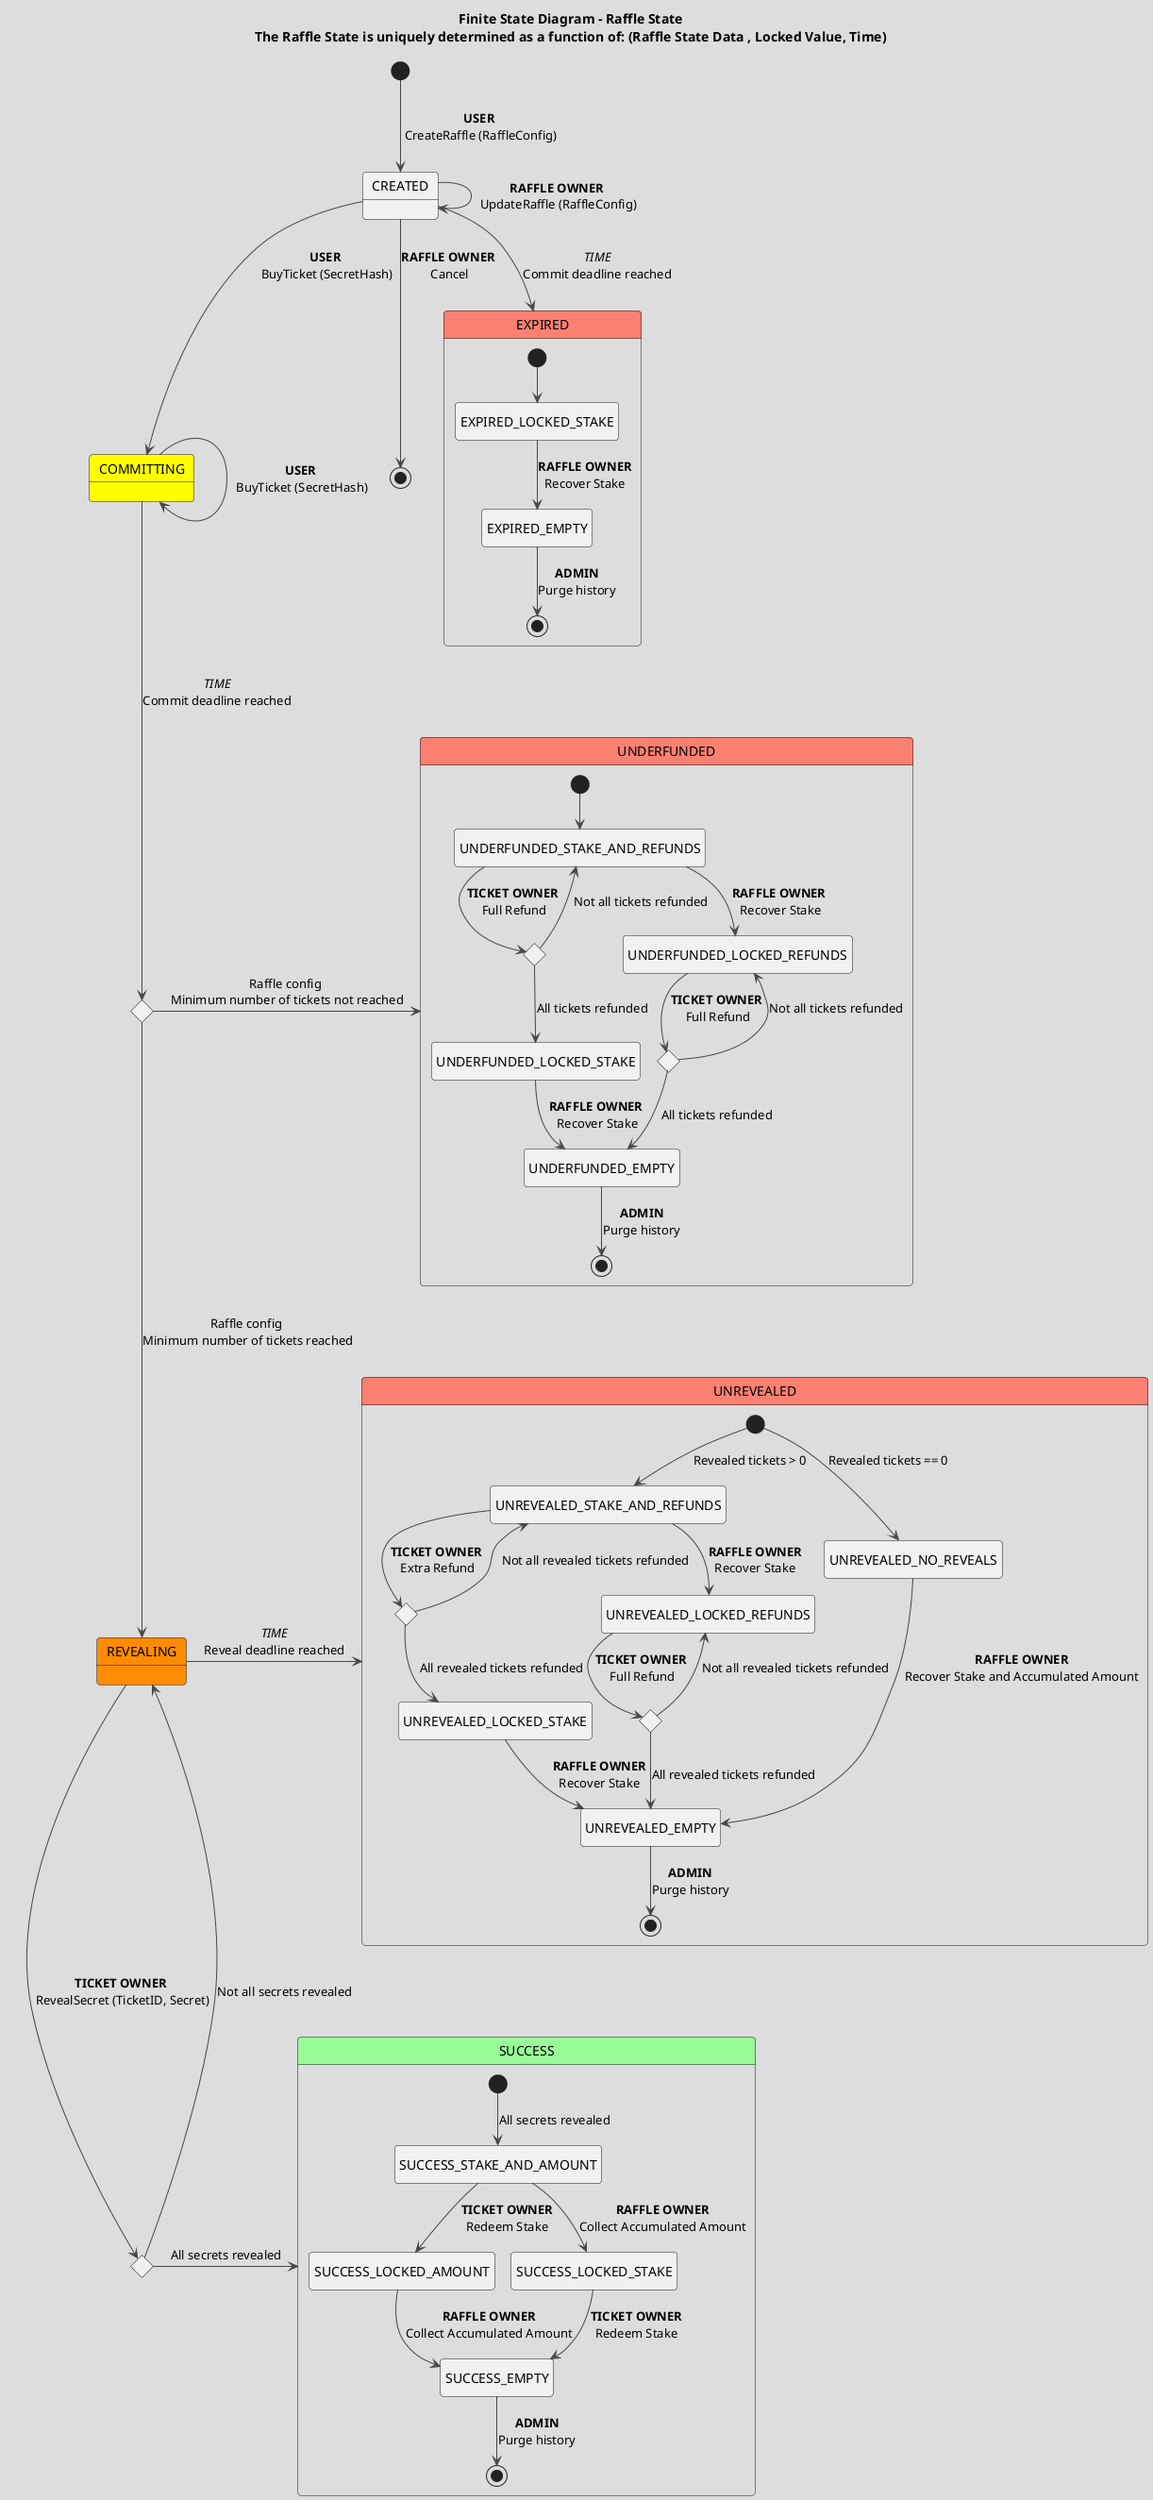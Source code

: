 @startuml StateDiagram-RaffleToken



 
title Finite State Diagram - Raffle State\nThe **Raffle State** is uniquely determined as a function of: (Raffle State Data , Locked Value, Time)



!theme toy
hide empty description



' json "Raffle Global Parameters" as RaffleGlobalParams   {
'     "minRevealingWindow ":"Integer",
'     "maxNoOfTickets ":"Integer"
' }


' json "Raffle State Datum" as RaffleDatum {
'     "raffleConfig" : {
'         "commitDDL":"POSIXTime",
'         "revealDDL":"POSIXTime",
'         "ticketPrice": "Natural",
'         "minTickets": "Natural" ,
'         "prizeValue" : "Value"
'     }
'     ,
'     "raffleId" : "BuiltinByteString",
'     "ticketsSold" : "Natural",
'     "ticketsRevealed" : "Natural",
'     "ticketsRefunded" : "Natural",
'     "accumulatedSecret" : "BuiltinByteString"
' }


state "CREATED" as NEW {
}

state "COMMITTING" as COMMITTING #yellow {
}

state REVEALING #darkorange {
}

[*] --> NEW : <b>USER</b>\n CreateRaffle (RaffleConfig)
NEW --> NEW : <b>RAFFLE OWNER</b>\n UpdateRaffle (RaffleConfig)
NEW --> [*] : <b>RAFFLE OWNER</b>\n Cancel 


NEW --> COMMITTING: <b>USER</b>\n BuyTicket (SecretHash)


COMMITTING --> COMMITTING: <b>USER</b>\n BuyTicket (SecretHash)
state if_state <<choice>>
COMMITTING --> if_state: <i>TIME</i>\nCommit deadline reached
if_state -> UNDERFUNDED : Raffle config \nMinimum number of tickets not reached
if_state --> REVEALING : Raffle config \nMinimum number of tickets reached
state allrevealed <<choice>>
REVEALING --> allrevealed: <b>TICKET OWNER</b>\n RevealSecret (TicketID, Secret)
allrevealed --> REVEALING : Not all secrets revealed
allrevealed -> SUCCESS : All secrets revealed
state SUCCESS #palegreen  {
    [*] --> SUCCESS_STAKE_AND_AMOUNT: All secrets revealed
    SUCCESS_STAKE_AND_AMOUNT --> SUCCESS_LOCKED_AMOUNT: <b>TICKET OWNER</b>\nRedeem Stake
    SUCCESS_STAKE_AND_AMOUNT --> SUCCESS_LOCKED_STAKE: <b>RAFFLE OWNER</b>\nCollect Accumulated Amount
    SUCCESS_LOCKED_STAKE --> SUCCESS_EMPTY: <b>TICKET OWNER</b>\nRedeem Stake
    SUCCESS_LOCKED_AMOUNT --> SUCCESS_EMPTY: <b>RAFFLE OWNER</b>\nCollect Accumulated Amount
    SUCCESS_EMPTY --> [*]: <b>ADMIN</b>\nPurge history
}

NEW --> EXPIRED : <i>TIME</i>\nCommit deadline reached

state EXPIRED #salmon {
    [*] --> EXPIRED_LOCKED_STAKE
    EXPIRED_LOCKED_STAKE --> EXPIRED_EMPTY : <b>RAFFLE OWNER</b>\nRecover Stake
    EXPIRED_EMPTY --> [*]: <b>ADMIN</b>\nPurge history
}

state UNDERFUNDED #salmon  {
    [*] --> UNDERFUNDED_STAKE_AND_REFUNDS
    state all_refunds <<choice>>
    UNDERFUNDED_STAKE_AND_REFUNDS --> all_refunds:<b>TICKET OWNER</b>\n Full Refund
    all_refunds --> UNDERFUNDED_STAKE_AND_REFUNDS : Not all tickets refunded
    all_refunds --> UNDERFUNDED_LOCKED_STAKE: All tickets refunded
    UNDERFUNDED_STAKE_AND_REFUNDS --> UNDERFUNDED_LOCKED_REFUNDS:<b>RAFFLE OWNER</b>\n Recover Stake
    state all_refunds2 <<choice>>

    UNDERFUNDED_LOCKED_REFUNDS --> all_refunds2: <b>TICKET OWNER</b>\n Full Refund
    all_refunds2 --> UNDERFUNDED_LOCKED_REFUNDS : Not all tickets refunded
    all_refunds2 --> UNDERFUNDED_EMPTY : All tickets refunded
    UNDERFUNDED_LOCKED_STAKE --> UNDERFUNDED_EMPTY: <b>RAFFLE OWNER</b>\n Recover Stake
    UNDERFUNDED_EMPTY --> [*]: <b>ADMIN</b>\nPurge history
}    



REVEALING -> UNREVEALED : <i>TIME</i>\nReveal deadline reached 

state UNREVEALED  #salmon {
    [*] --> UNREVEALED_STAKE_AND_REFUNDS: Revealed tickets > 0
    [*] --> UNREVEALED_NO_REVEALS: Revealed tickets == 0
    state all_extra_refunds <<choice>>
    UNREVEALED_STAKE_AND_REFUNDS --> all_extra_refunds: <b>TICKET OWNER</b>\n Extra Refund
    all_extra_refunds --> UNREVEALED_STAKE_AND_REFUNDS : Not all revealed tickets refunded
    all_extra_refunds --> UNREVEALED_LOCKED_STAKE: All revealed tickets refunded
    UNREVEALED_STAKE_AND_REFUNDS --> UNREVEALED_LOCKED_REFUNDS: <b>RAFFLE OWNER</b>\nRecover Stake
    state all_extra_refunds2 <<choice>>
    UNREVEALED_LOCKED_REFUNDS --> all_extra_refunds2: <b>TICKET OWNER</b>\n Full Refund
    all_extra_refunds2 --> UNREVEALED_LOCKED_REFUNDS : Not all revealed tickets refunded
    all_extra_refunds2 --> UNREVEALED_EMPTY : All revealed tickets refunded
    UNREVEALED_LOCKED_STAKE --> UNREVEALED_EMPTY: <b>RAFFLE OWNER</b>\nRecover Stake
    UNREVEALED_NO_REVEALS --> UNREVEALED_EMPTY: <b>RAFFLE OWNER</b>\nRecover Stake and Accumulated Amount
    UNREVEALED_EMPTY --> [*]: <b>ADMIN</b>\nPurge history
}





@enduml